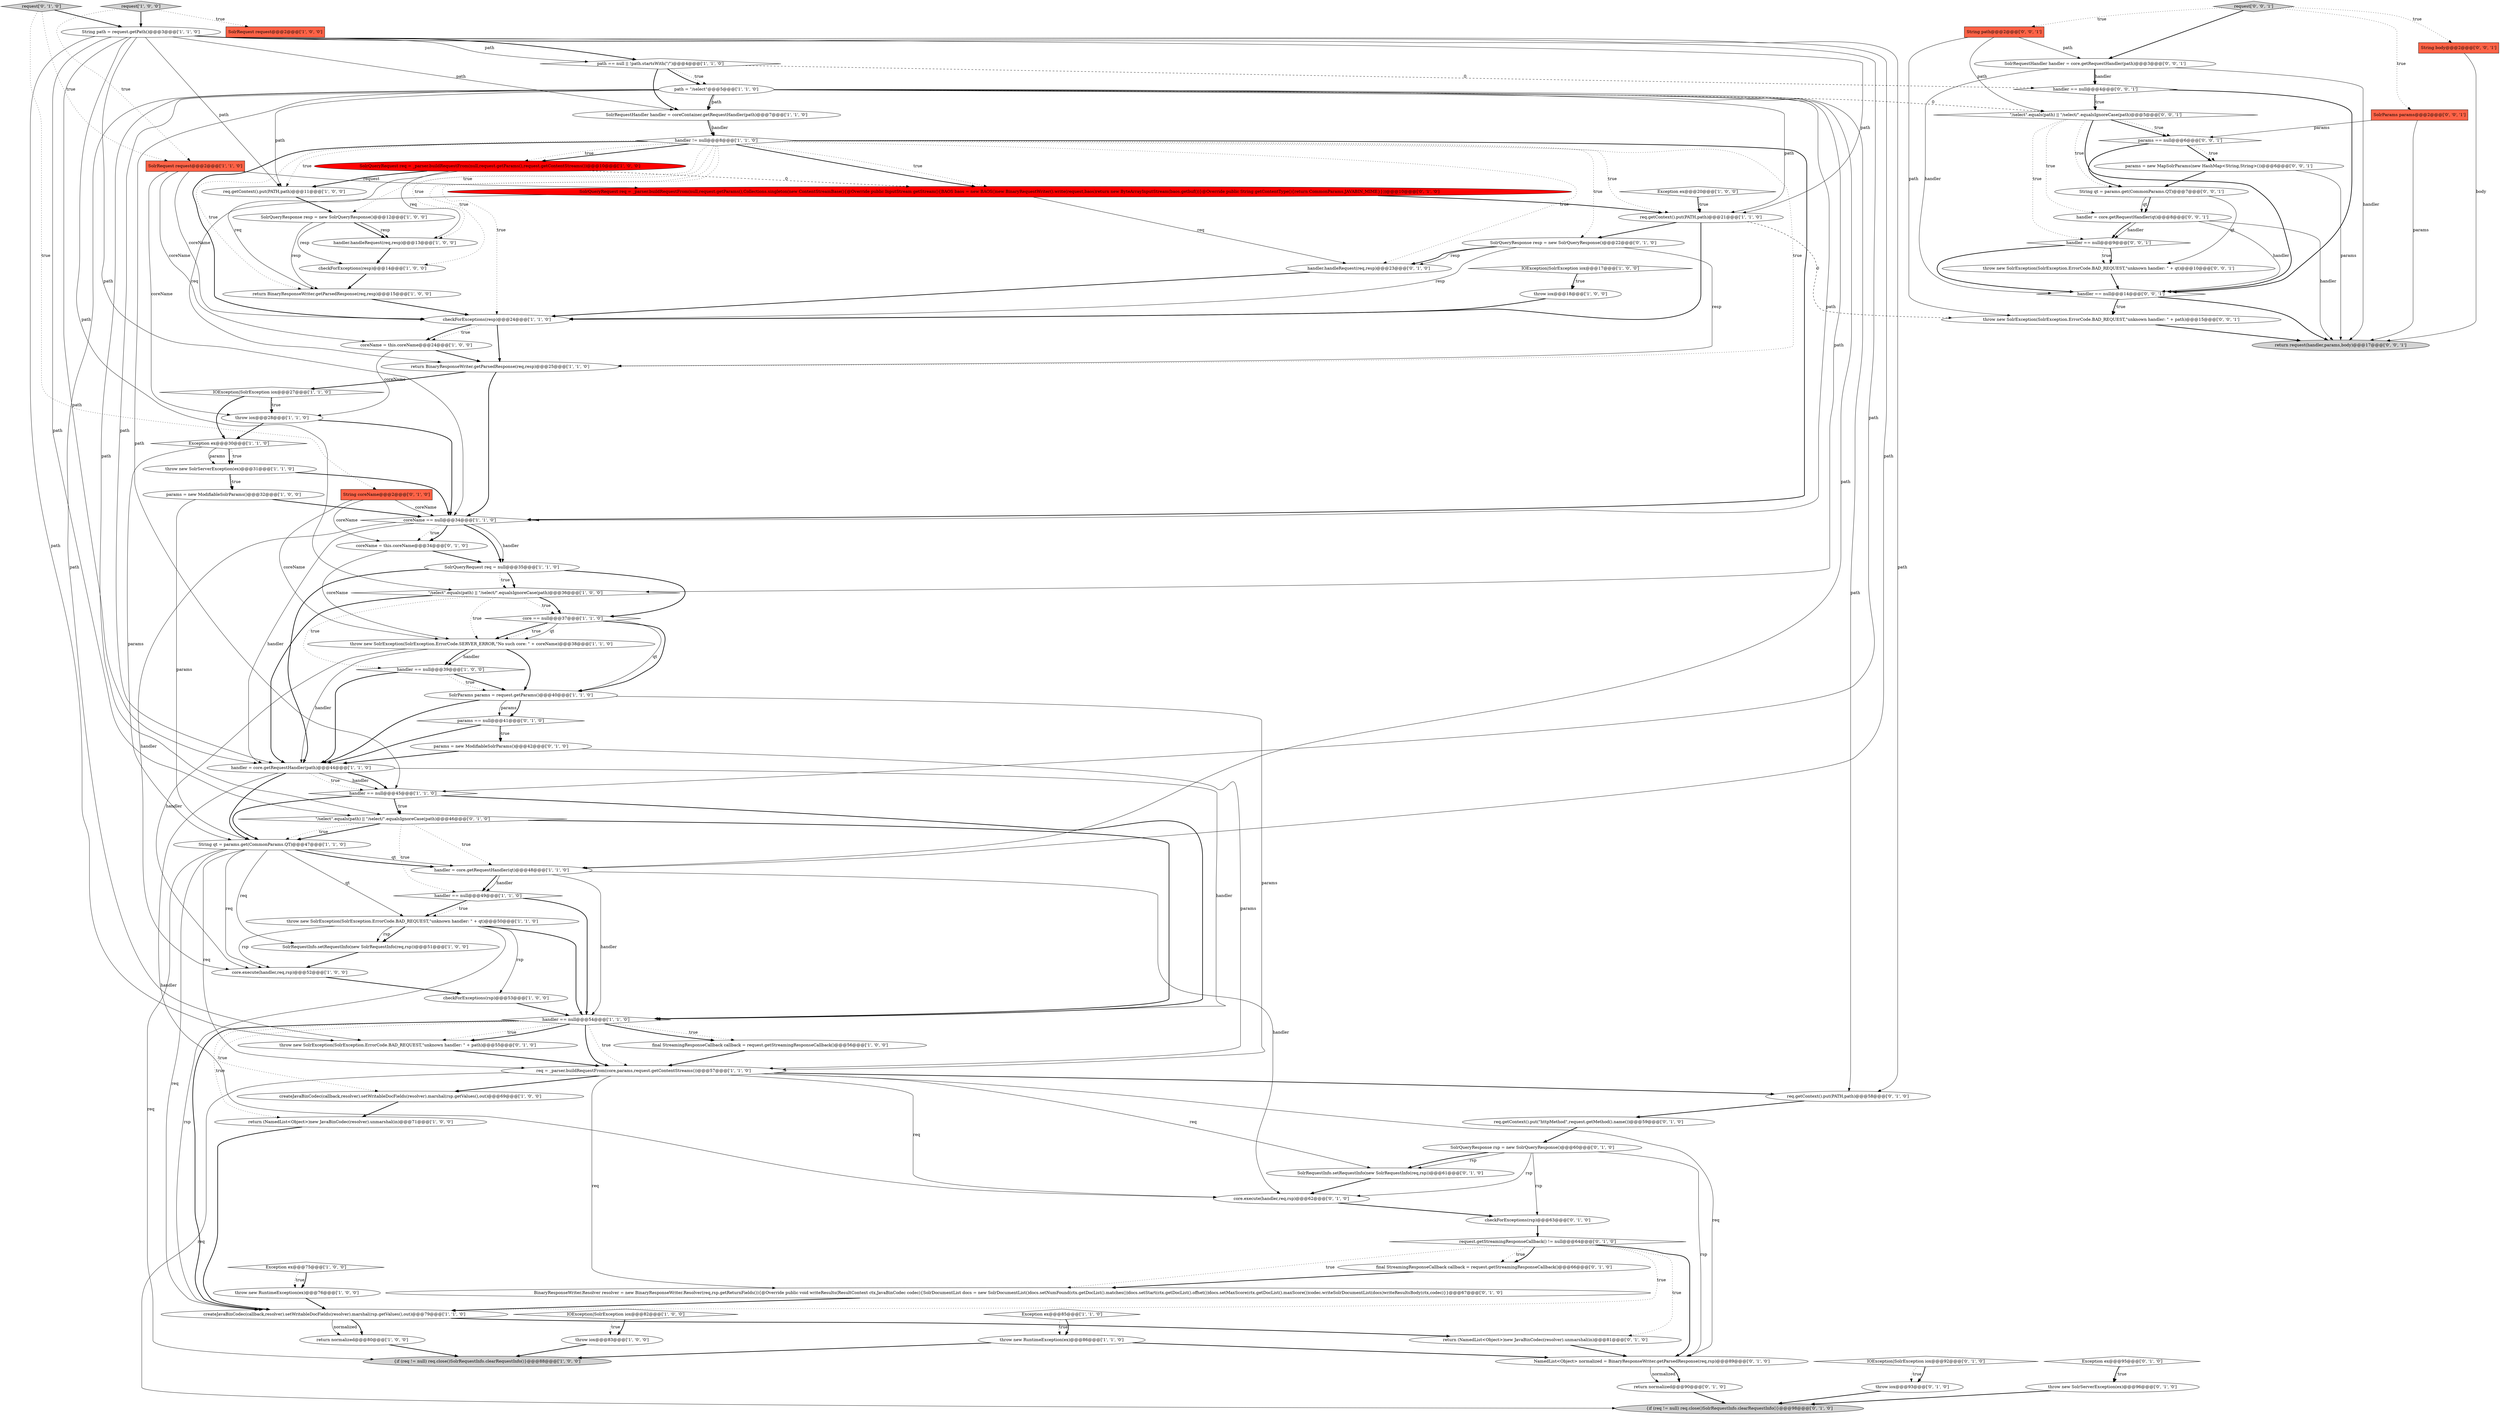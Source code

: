 digraph {
25 [style = filled, label = "throw new SolrException(SolrException.ErrorCode.BAD_REQUEST,\"unknown handler: \" + qt)@@@50@@@['1', '1', '0']", fillcolor = white, shape = ellipse image = "AAA0AAABBB1BBB"];
11 [style = filled, label = "throw iox@@@18@@@['1', '0', '0']", fillcolor = white, shape = ellipse image = "AAA0AAABBB1BBB"];
87 [style = filled, label = "String body@@@2@@@['0', '0', '1']", fillcolor = tomato, shape = box image = "AAA0AAABBB3BBB"];
82 [style = filled, label = "return (NamedList<Object>)new JavaBinCodec(resolver).unmarshal(in)@@@81@@@['0', '1', '0']", fillcolor = white, shape = ellipse image = "AAA0AAABBB2BBB"];
1 [style = filled, label = "request['1', '0', '0']", fillcolor = lightgray, shape = diamond image = "AAA0AAABBB1BBB"];
26 [style = filled, label = "throw new RuntimeException(ex)@@@86@@@['1', '1', '0']", fillcolor = white, shape = ellipse image = "AAA0AAABBB1BBB"];
45 [style = filled, label = "IOException|SolrException iox@@@82@@@['1', '0', '0']", fillcolor = white, shape = diamond image = "AAA0AAABBB1BBB"];
2 [style = filled, label = "throw iox@@@28@@@['1', '1', '0']", fillcolor = white, shape = ellipse image = "AAA0AAABBB1BBB"];
52 [style = filled, label = "IOException|SolrException iox@@@27@@@['1', '1', '0']", fillcolor = white, shape = diamond image = "AAA0AAABBB1BBB"];
30 [style = filled, label = "throw new SolrServerException(ex)@@@31@@@['1', '1', '0']", fillcolor = white, shape = ellipse image = "AAA0AAABBB1BBB"];
96 [style = filled, label = "handler == null@@@4@@@['0', '0', '1']", fillcolor = white, shape = diamond image = "AAA0AAABBB3BBB"];
81 [style = filled, label = "return normalized@@@90@@@['0', '1', '0']", fillcolor = white, shape = ellipse image = "AAA0AAABBB2BBB"];
36 [style = filled, label = "throw new SolrException(SolrException.ErrorCode.SERVER_ERROR,\"No such core: \" + coreName)@@@38@@@['1', '1', '0']", fillcolor = white, shape = ellipse image = "AAA0AAABBB1BBB"];
18 [style = filled, label = "createJavaBinCodec(callback,resolver).setWritableDocFields(resolver).marshal(rsp.getValues(),out)@@@69@@@['1', '0', '0']", fillcolor = white, shape = ellipse image = "AAA0AAABBB1BBB"];
29 [style = filled, label = "SolrRequest request@@@2@@@['1', '1', '0']", fillcolor = tomato, shape = box image = "AAA0AAABBB1BBB"];
69 [style = filled, label = "IOException|SolrException iox@@@92@@@['0', '1', '0']", fillcolor = white, shape = diamond image = "AAA0AAABBB2BBB"];
56 [style = filled, label = "params = new ModifiableSolrParams()@@@42@@@['0', '1', '0']", fillcolor = white, shape = ellipse image = "AAA0AAABBB2BBB"];
3 [style = filled, label = "coreName == null@@@34@@@['1', '1', '0']", fillcolor = white, shape = diamond image = "AAA0AAABBB1BBB"];
72 [style = filled, label = "req.getContext().put(\"httpMethod\",request.getMethod().name())@@@59@@@['0', '1', '0']", fillcolor = white, shape = ellipse image = "AAA0AAABBB2BBB"];
10 [style = filled, label = "req = _parser.buildRequestFrom(core,params,request.getContentStreams())@@@57@@@['1', '1', '0']", fillcolor = white, shape = ellipse image = "AAA0AAABBB1BBB"];
41 [style = filled, label = "req.getContext().put(PATH,path)@@@21@@@['1', '1', '0']", fillcolor = white, shape = ellipse image = "AAA0AAABBB1BBB"];
79 [style = filled, label = "req.getContext().put(PATH,path)@@@58@@@['0', '1', '0']", fillcolor = white, shape = ellipse image = "AAA0AAABBB2BBB"];
92 [style = filled, label = "String path@@@2@@@['0', '0', '1']", fillcolor = tomato, shape = box image = "AAA0AAABBB3BBB"];
55 [style = filled, label = "checkForExceptions(resp)@@@14@@@['1', '0', '0']", fillcolor = white, shape = ellipse image = "AAA0AAABBB1BBB"];
27 [style = filled, label = "checkForExceptions(resp)@@@24@@@['1', '1', '0']", fillcolor = white, shape = ellipse image = "AAA0AAABBB1BBB"];
75 [style = filled, label = "SolrRequestInfo.setRequestInfo(new SolrRequestInfo(req,rsp))@@@61@@@['0', '1', '0']", fillcolor = white, shape = ellipse image = "AAA0AAABBB2BBB"];
12 [style = filled, label = "handler = core.getRequestHandler(path)@@@44@@@['1', '1', '0']", fillcolor = white, shape = ellipse image = "AAA0AAABBB1BBB"];
49 [style = filled, label = "handler == null@@@49@@@['1', '1', '0']", fillcolor = white, shape = diamond image = "AAA0AAABBB1BBB"];
66 [style = filled, label = "throw iox@@@93@@@['0', '1', '0']", fillcolor = white, shape = ellipse image = "AAA0AAABBB2BBB"];
8 [style = filled, label = "handler == null@@@54@@@['1', '1', '0']", fillcolor = white, shape = diamond image = "AAA0AAABBB1BBB"];
42 [style = filled, label = "checkForExceptions(rsp)@@@53@@@['1', '0', '0']", fillcolor = white, shape = ellipse image = "AAA0AAABBB1BBB"];
35 [style = filled, label = "core.execute(handler,req,rsp)@@@52@@@['1', '0', '0']", fillcolor = white, shape = ellipse image = "AAA0AAABBB1BBB"];
93 [style = filled, label = "handler = core.getRequestHandler(qt)@@@8@@@['0', '0', '1']", fillcolor = white, shape = ellipse image = "AAA0AAABBB3BBB"];
31 [style = filled, label = "params = new ModifiableSolrParams()@@@32@@@['1', '0', '0']", fillcolor = white, shape = ellipse image = "AAA0AAABBB1BBB"];
78 [style = filled, label = "params == null@@@41@@@['0', '1', '0']", fillcolor = white, shape = diamond image = "AAA0AAABBB2BBB"];
65 [style = filled, label = "handler.handleRequest(req,resp)@@@23@@@['0', '1', '0']", fillcolor = white, shape = ellipse image = "AAA0AAABBB2BBB"];
91 [style = filled, label = "request['0', '0', '1']", fillcolor = lightgray, shape = diamond image = "AAA0AAABBB3BBB"];
85 [style = filled, label = "SolrRequestHandler handler = core.getRequestHandler(path)@@@3@@@['0', '0', '1']", fillcolor = white, shape = ellipse image = "AAA0AAABBB3BBB"];
89 [style = filled, label = "\"/select\".equals(path) || \"/select/\".equalsIgnoreCase(path)@@@5@@@['0', '0', '1']", fillcolor = white, shape = diamond image = "AAA0AAABBB3BBB"];
5 [style = filled, label = "SolrRequest request@@@2@@@['1', '0', '0']", fillcolor = tomato, shape = box image = "AAA0AAABBB1BBB"];
90 [style = filled, label = "params == null@@@6@@@['0', '0', '1']", fillcolor = white, shape = diamond image = "AAA0AAABBB3BBB"];
21 [style = filled, label = "createJavaBinCodec(callback,resolver).setWritableDocFields(resolver).marshal(rsp.getValues(),out)@@@79@@@['1', '1', '0']", fillcolor = white, shape = ellipse image = "AAA0AAABBB1BBB"];
80 [style = filled, label = "NamedList<Object> normalized = BinaryResponseWriter.getParsedResponse(req,rsp)@@@89@@@['0', '1', '0']", fillcolor = white, shape = ellipse image = "AAA0AAABBB2BBB"];
40 [style = filled, label = "SolrRequestInfo.setRequestInfo(new SolrRequestInfo(req,rsp))@@@51@@@['1', '0', '0']", fillcolor = white, shape = ellipse image = "AAA0AAABBB1BBB"];
94 [style = filled, label = "String qt = params.get(CommonParams.QT)@@@7@@@['0', '0', '1']", fillcolor = white, shape = ellipse image = "AAA0AAABBB3BBB"];
88 [style = filled, label = "params = new MapSolrParams(new HashMap<String,String>())@@@6@@@['0', '0', '1']", fillcolor = white, shape = ellipse image = "AAA0AAABBB3BBB"];
73 [style = filled, label = "BinaryResponseWriter.Resolver resolver = new BinaryResponseWriter.Resolver(req,rsp.getReturnFields()){@Override public void writeResults(ResultContext ctx,JavaBinCodec codec){SolrDocumentList docs = new SolrDocumentList()docs.setNumFound(ctx.getDocList().matches())docs.setStart(ctx.getDocList().offset())docs.setMaxScore(ctx.getDocList().maxScore())codec.writeSolrDocumentList(docs)writeResultsBody(ctx,codec)}}@@@67@@@['0', '1', '0']", fillcolor = white, shape = ellipse image = "AAA0AAABBB2BBB"];
7 [style = filled, label = "handler == null@@@39@@@['1', '0', '0']", fillcolor = white, shape = diamond image = "AAA0AAABBB1BBB"];
6 [style = filled, label = "req.getContext().put(PATH,path)@@@11@@@['1', '0', '0']", fillcolor = white, shape = ellipse image = "AAA0AAABBB1BBB"];
38 [style = filled, label = "handler == null@@@45@@@['1', '1', '0']", fillcolor = white, shape = diamond image = "AAA0AAABBB1BBB"];
62 [style = filled, label = "throw new SolrException(SolrException.ErrorCode.BAD_REQUEST,\"unknown handler: \" + path)@@@55@@@['0', '1', '0']", fillcolor = white, shape = ellipse image = "AAA0AAABBB2BBB"];
15 [style = filled, label = "core == null@@@37@@@['1', '1', '0']", fillcolor = white, shape = diamond image = "AAA0AAABBB1BBB"];
14 [style = filled, label = "SolrQueryRequest req = _parser.buildRequestFrom(null,request.getParams(),request.getContentStreams())@@@10@@@['1', '0', '0']", fillcolor = red, shape = ellipse image = "AAA1AAABBB1BBB"];
17 [style = filled, label = "Exception ex@@@30@@@['1', '1', '0']", fillcolor = white, shape = diamond image = "AAA0AAABBB1BBB"];
63 [style = filled, label = "SolrQueryResponse rsp = new SolrQueryResponse()@@@60@@@['0', '1', '0']", fillcolor = white, shape = ellipse image = "AAA0AAABBB2BBB"];
46 [style = filled, label = "return BinaryResponseWriter.getParsedResponse(req,resp)@@@25@@@['1', '1', '0']", fillcolor = white, shape = ellipse image = "AAA0AAABBB1BBB"];
84 [style = filled, label = "throw new SolrException(SolrException.ErrorCode.BAD_REQUEST,\"unknown handler: \" + path)@@@15@@@['0', '0', '1']", fillcolor = white, shape = ellipse image = "AAA0AAABBB3BBB"];
24 [style = filled, label = "String path = request.getPath()@@@3@@@['1', '1', '0']", fillcolor = white, shape = ellipse image = "AAA0AAABBB1BBB"];
53 [style = filled, label = "handler != null@@@8@@@['1', '1', '0']", fillcolor = white, shape = diamond image = "AAA0AAABBB1BBB"];
71 [style = filled, label = "String coreName@@@2@@@['0', '1', '0']", fillcolor = tomato, shape = box image = "AAA0AAABBB2BBB"];
95 [style = filled, label = "return request(handler,params,body)@@@17@@@['0', '0', '1']", fillcolor = lightgray, shape = ellipse image = "AAA0AAABBB3BBB"];
77 [style = filled, label = "SolrQueryRequest req = _parser.buildRequestFrom(null,request.getParams(),Collections.singleton(new ContentStreamBase(){@Override public InputStream getStream(){BAOS baos = new BAOS()new BinaryRequestWriter().write(request,baos)return new ByteArrayInputStream(baos.getbuf())}@Override public String getContentType(){return CommonParams.JAVABIN_MIME}}))@@@10@@@['0', '1', '0']", fillcolor = red, shape = ellipse image = "AAA1AAABBB2BBB"];
74 [style = filled, label = "SolrQueryResponse resp = new SolrQueryResponse()@@@22@@@['0', '1', '0']", fillcolor = white, shape = ellipse image = "AAA0AAABBB2BBB"];
70 [style = filled, label = "\"/select\".equals(path) || \"/select/\".equalsIgnoreCase(path)@@@46@@@['0', '1', '0']", fillcolor = white, shape = diamond image = "AAA0AAABBB2BBB"];
43 [style = filled, label = "\"/select\".equals(path) || \"/select/\".equalsIgnoreCase(path)@@@36@@@['1', '0', '0']", fillcolor = white, shape = diamond image = "AAA0AAABBB1BBB"];
58 [style = filled, label = "request['0', '1', '0']", fillcolor = lightgray, shape = diamond image = "AAA0AAABBB2BBB"];
60 [style = filled, label = "core.execute(handler,req,rsp)@@@62@@@['0', '1', '0']", fillcolor = white, shape = ellipse image = "AAA0AAABBB2BBB"];
23 [style = filled, label = "SolrQueryResponse resp = new SolrQueryResponse()@@@12@@@['1', '0', '0']", fillcolor = white, shape = ellipse image = "AAA0AAABBB1BBB"];
33 [style = filled, label = "throw iox@@@83@@@['1', '0', '0']", fillcolor = white, shape = ellipse image = "AAA0AAABBB1BBB"];
4 [style = filled, label = "IOException|SolrException iox@@@17@@@['1', '0', '0']", fillcolor = white, shape = diamond image = "AAA0AAABBB1BBB"];
34 [style = filled, label = "throw new RuntimeException(ex)@@@76@@@['1', '0', '0']", fillcolor = white, shape = ellipse image = "AAA0AAABBB1BBB"];
32 [style = filled, label = "SolrParams params = request.getParams()@@@40@@@['1', '1', '0']", fillcolor = white, shape = ellipse image = "AAA0AAABBB1BBB"];
13 [style = filled, label = "Exception ex@@@85@@@['1', '1', '0']", fillcolor = white, shape = diamond image = "AAA0AAABBB1BBB"];
37 [style = filled, label = "final StreamingResponseCallback callback = request.getStreamingResponseCallback()@@@56@@@['1', '0', '0']", fillcolor = white, shape = ellipse image = "AAA0AAABBB1BBB"];
61 [style = filled, label = "Exception ex@@@95@@@['0', '1', '0']", fillcolor = white, shape = diamond image = "AAA0AAABBB2BBB"];
19 [style = filled, label = "String qt = params.get(CommonParams.QT)@@@47@@@['1', '1', '0']", fillcolor = white, shape = ellipse image = "AAA0AAABBB1BBB"];
16 [style = filled, label = "return BinaryResponseWriter.getParsedResponse(req,resp)@@@15@@@['1', '0', '0']", fillcolor = white, shape = ellipse image = "AAA0AAABBB1BBB"];
51 [style = filled, label = "handler.handleRequest(req,resp)@@@13@@@['1', '0', '0']", fillcolor = white, shape = ellipse image = "AAA0AAABBB1BBB"];
83 [style = filled, label = "SolrParams params@@@2@@@['0', '0', '1']", fillcolor = tomato, shape = box image = "AAA0AAABBB3BBB"];
59 [style = filled, label = "coreName = this.coreName@@@34@@@['0', '1', '0']", fillcolor = white, shape = ellipse image = "AAA0AAABBB2BBB"];
48 [style = filled, label = "handler = core.getRequestHandler(qt)@@@48@@@['1', '1', '0']", fillcolor = white, shape = ellipse image = "AAA0AAABBB1BBB"];
64 [style = filled, label = "{if (req != null) req.close()SolrRequestInfo.clearRequestInfo()}@@@98@@@['0', '1', '0']", fillcolor = lightgray, shape = ellipse image = "AAA0AAABBB2BBB"];
54 [style = filled, label = "return normalized@@@80@@@['1', '0', '0']", fillcolor = white, shape = ellipse image = "AAA0AAABBB1BBB"];
9 [style = filled, label = "return (NamedList<Object>)new JavaBinCodec(resolver).unmarshal(in)@@@71@@@['1', '0', '0']", fillcolor = white, shape = ellipse image = "AAA0AAABBB1BBB"];
68 [style = filled, label = "checkForExceptions(rsp)@@@63@@@['0', '1', '0']", fillcolor = white, shape = ellipse image = "AAA0AAABBB2BBB"];
28 [style = filled, label = "SolrQueryRequest req = null@@@35@@@['1', '1', '0']", fillcolor = white, shape = ellipse image = "AAA0AAABBB1BBB"];
86 [style = filled, label = "handler == null@@@9@@@['0', '0', '1']", fillcolor = white, shape = diamond image = "AAA0AAABBB3BBB"];
67 [style = filled, label = "final StreamingResponseCallback callback = request.getStreamingResponseCallback()@@@66@@@['0', '1', '0']", fillcolor = white, shape = ellipse image = "AAA0AAABBB2BBB"];
57 [style = filled, label = "throw new SolrServerException(ex)@@@96@@@['0', '1', '0']", fillcolor = white, shape = ellipse image = "AAA0AAABBB2BBB"];
0 [style = filled, label = "{if (req != null) req.close()SolrRequestInfo.clearRequestInfo()}@@@88@@@['1', '0', '0']", fillcolor = lightgray, shape = ellipse image = "AAA0AAABBB1BBB"];
76 [style = filled, label = "request.getStreamingResponseCallback() != null@@@64@@@['0', '1', '0']", fillcolor = white, shape = diamond image = "AAA0AAABBB2BBB"];
39 [style = filled, label = "Exception ex@@@20@@@['1', '0', '0']", fillcolor = white, shape = diamond image = "AAA0AAABBB1BBB"];
47 [style = filled, label = "path == null || !path.startsWith(\"/\")@@@4@@@['1', '1', '0']", fillcolor = white, shape = diamond image = "AAA0AAABBB1BBB"];
44 [style = filled, label = "SolrRequestHandler handler = coreContainer.getRequestHandler(path)@@@7@@@['1', '1', '0']", fillcolor = white, shape = ellipse image = "AAA0AAABBB1BBB"];
50 [style = filled, label = "path = \"/select\"@@@5@@@['1', '1', '0']", fillcolor = white, shape = ellipse image = "AAA0AAABBB1BBB"];
22 [style = filled, label = "coreName = this.coreName@@@24@@@['1', '0', '0']", fillcolor = white, shape = ellipse image = "AAA0AAABBB1BBB"];
98 [style = filled, label = "handler == null@@@14@@@['0', '0', '1']", fillcolor = white, shape = diamond image = "AAA0AAABBB3BBB"];
97 [style = filled, label = "throw new SolrException(SolrException.ErrorCode.BAD_REQUEST,\"unknown handler: \" + qt)@@@10@@@['0', '0', '1']", fillcolor = white, shape = ellipse image = "AAA0AAABBB3BBB"];
20 [style = filled, label = "Exception ex@@@75@@@['1', '0', '0']", fillcolor = white, shape = diamond image = "AAA0AAABBB1BBB"];
14->77 [style = dashed, label="0"];
8->10 [style = bold, label=""];
7->32 [style = bold, label=""];
53->46 [style = dotted, label="true"];
90->88 [style = bold, label=""];
14->51 [style = solid, label="req"];
74->65 [style = bold, label=""];
56->10 [style = solid, label="params"];
85->95 [style = solid, label="handler"];
53->41 [style = dotted, label="true"];
23->51 [style = bold, label=""];
88->95 [style = solid, label="params"];
96->89 [style = bold, label=""];
32->12 [style = bold, label=""];
74->65 [style = solid, label="resp"];
48->60 [style = solid, label="handler"];
50->41 [style = solid, label="path"];
48->8 [style = solid, label="handler"];
50->44 [style = bold, label=""];
53->16 [style = dotted, label="true"];
3->59 [style = dotted, label="true"];
24->43 [style = solid, label="path"];
93->86 [style = solid, label="handler"];
15->36 [style = solid, label="qt"];
15->32 [style = solid, label="qt"];
21->54 [style = bold, label=""];
45->33 [style = bold, label=""];
73->21 [style = bold, label=""];
24->44 [style = solid, label="path"];
10->73 [style = solid, label="req"];
61->57 [style = bold, label=""];
56->12 [style = bold, label=""];
23->55 [style = solid, label="resp"];
93->86 [style = bold, label=""];
44->53 [style = bold, label=""];
41->74 [style = bold, label=""];
71->3 [style = solid, label="coreName"];
53->55 [style = dotted, label="true"];
92->85 [style = solid, label="path"];
8->37 [style = dotted, label="true"];
49->8 [style = bold, label=""];
53->27 [style = bold, label=""];
33->0 [style = bold, label=""];
50->43 [style = solid, label="path"];
25->42 [style = solid, label="rsp"];
12->38 [style = solid, label="handler"];
12->38 [style = bold, label=""];
28->43 [style = bold, label=""];
50->12 [style = solid, label="path"];
66->64 [style = bold, label=""];
77->46 [style = solid, label="req"];
63->60 [style = solid, label="rsp"];
36->12 [style = solid, label="handler"];
12->60 [style = solid, label="handler"];
85->96 [style = solid, label="handler"];
9->21 [style = bold, label=""];
63->75 [style = bold, label=""];
19->25 [style = solid, label="qt"];
12->8 [style = solid, label="handler"];
10->79 [style = bold, label=""];
70->48 [style = dotted, label="true"];
60->68 [style = bold, label=""];
44->53 [style = solid, label="handler"];
76->82 [style = dotted, label="true"];
21->54 [style = solid, label="normalized"];
97->98 [style = bold, label=""];
75->60 [style = bold, label=""];
20->34 [style = dotted, label="true"];
76->67 [style = dotted, label="true"];
25->40 [style = bold, label=""];
32->78 [style = solid, label="params"];
24->48 [style = solid, label="path"];
53->27 [style = dotted, label="true"];
92->84 [style = solid, label="path"];
19->0 [style = solid, label="req"];
85->98 [style = solid, label="handler"];
70->8 [style = bold, label=""];
31->19 [style = solid, label="params"];
48->49 [style = bold, label=""];
22->46 [style = bold, label=""];
24->3 [style = solid, label="path"];
27->22 [style = dotted, label="true"];
53->51 [style = dotted, label="true"];
68->76 [style = bold, label=""];
20->34 [style = bold, label=""];
10->80 [style = solid, label="req"];
76->80 [style = bold, label=""];
50->3 [style = solid, label="path"];
19->48 [style = solid, label="qt"];
22->2 [style = solid, label="coreName"];
14->16 [style = solid, label="req"];
87->95 [style = solid, label="body"];
50->70 [style = solid, label="path"];
80->81 [style = solid, label="normalized"];
8->62 [style = dotted, label="true"];
67->73 [style = bold, label=""];
23->16 [style = solid, label="resp"];
74->27 [style = solid, label="resp"];
94->93 [style = solid, label="qt"];
27->22 [style = bold, label=""];
50->89 [style = dashed, label="0"];
24->47 [style = bold, label=""];
50->79 [style = solid, label="path"];
8->62 [style = bold, label=""];
77->65 [style = solid, label="req"];
59->36 [style = solid, label="coreName"];
49->25 [style = bold, label=""];
26->0 [style = bold, label=""];
65->27 [style = bold, label=""];
27->46 [style = bold, label=""];
50->48 [style = solid, label="path"];
43->12 [style = bold, label=""];
89->94 [style = dotted, label="true"];
52->2 [style = dotted, label="true"];
17->19 [style = solid, label="params"];
24->79 [style = solid, label="path"];
18->9 [style = bold, label=""];
8->18 [style = dotted, label="true"];
47->44 [style = bold, label=""];
39->41 [style = bold, label=""];
59->28 [style = bold, label=""];
83->95 [style = solid, label="params"];
74->46 [style = solid, label="resp"];
31->3 [style = bold, label=""];
58->71 [style = dotted, label="true"];
7->32 [style = dotted, label="true"];
14->6 [style = bold, label=""];
85->96 [style = bold, label=""];
15->36 [style = bold, label=""];
36->35 [style = solid, label="handler"];
2->17 [style = bold, label=""];
10->18 [style = bold, label=""];
63->68 [style = solid, label="rsp"];
80->81 [style = bold, label=""];
70->49 [style = dotted, label="true"];
89->93 [style = dotted, label="true"];
91->83 [style = dotted, label="true"];
40->35 [style = bold, label=""];
41->27 [style = bold, label=""];
79->72 [style = bold, label=""];
16->27 [style = bold, label=""];
48->49 [style = solid, label="handler"];
53->74 [style = dotted, label="true"];
37->10 [style = bold, label=""];
35->42 [style = bold, label=""];
89->98 [style = bold, label=""];
50->62 [style = solid, label="path"];
6->23 [style = bold, label=""];
13->26 [style = dotted, label="true"];
2->3 [style = bold, label=""];
76->73 [style = dotted, label="true"];
92->89 [style = solid, label="path"];
42->8 [style = bold, label=""];
58->24 [style = bold, label=""];
53->65 [style = dotted, label="true"];
81->64 [style = bold, label=""];
96->98 [style = bold, label=""];
4->11 [style = dotted, label="true"];
10->60 [style = solid, label="req"];
70->19 [style = bold, label=""];
53->6 [style = dotted, label="true"];
28->12 [style = bold, label=""];
83->90 [style = solid, label="params"];
69->66 [style = dotted, label="true"];
96->89 [style = dotted, label="true"];
24->6 [style = solid, label="path"];
90->88 [style = dotted, label="true"];
54->0 [style = bold, label=""];
47->50 [style = bold, label=""];
38->19 [style = bold, label=""];
24->38 [style = solid, label="path"];
24->41 [style = solid, label="path"];
98->84 [style = dotted, label="true"];
91->87 [style = dotted, label="true"];
53->14 [style = bold, label=""];
3->28 [style = bold, label=""];
61->57 [style = dotted, label="true"];
24->70 [style = solid, label="path"];
72->63 [style = bold, label=""];
76->67 [style = bold, label=""];
86->97 [style = dotted, label="true"];
30->3 [style = bold, label=""];
71->59 [style = solid, label="coreName"];
25->21 [style = solid, label="rsp"];
30->31 [style = bold, label=""];
19->21 [style = solid, label="req"];
13->26 [style = bold, label=""];
32->10 [style = solid, label="params"];
47->50 [style = dotted, label="true"];
53->14 [style = dotted, label="true"];
28->43 [style = dotted, label="true"];
23->51 [style = solid, label="resp"];
17->30 [style = solid, label="params"];
86->98 [style = bold, label=""];
29->2 [style = solid, label="coreName"];
8->37 [style = bold, label=""];
55->16 [style = bold, label=""];
78->12 [style = bold, label=""];
10->75 [style = solid, label="req"];
24->47 [style = solid, label="path"];
38->8 [style = bold, label=""];
21->82 [style = bold, label=""];
8->9 [style = dotted, label="true"];
69->66 [style = bold, label=""];
43->36 [style = dotted, label="true"];
19->35 [style = solid, label="req"];
53->23 [style = dotted, label="true"];
34->21 [style = bold, label=""];
84->95 [style = bold, label=""];
25->40 [style = solid, label="rsp"];
53->77 [style = bold, label=""];
46->3 [style = bold, label=""];
30->31 [style = dotted, label="true"];
58->29 [style = dotted, label="true"];
94->97 [style = solid, label="qt"];
50->44 [style = solid, label="path"];
98->95 [style = bold, label=""];
82->80 [style = bold, label=""];
29->27 [style = solid, label="coreName"];
19->10 [style = solid, label="req"];
19->48 [style = bold, label=""];
50->6 [style = solid, label="path"];
28->15 [style = bold, label=""];
57->64 [style = bold, label=""];
91->85 [style = bold, label=""];
7->12 [style = bold, label=""];
43->15 [style = dotted, label="true"];
93->98 [style = solid, label="handler"];
78->56 [style = dotted, label="true"];
3->35 [style = solid, label="handler"];
53->3 [style = bold, label=""];
77->41 [style = bold, label=""];
63->75 [style = solid, label="rsp"];
26->80 [style = bold, label=""];
94->93 [style = bold, label=""];
15->36 [style = dotted, label="true"];
91->92 [style = dotted, label="true"];
93->95 [style = solid, label="handler"];
36->32 [style = bold, label=""];
25->35 [style = solid, label="rsp"];
29->77 [style = solid, label="request"];
17->30 [style = bold, label=""];
52->2 [style = bold, label=""];
62->10 [style = bold, label=""];
90->94 [style = bold, label=""];
12->38 [style = dotted, label="true"];
8->10 [style = dotted, label="true"];
38->70 [style = bold, label=""];
86->97 [style = bold, label=""];
46->52 [style = bold, label=""];
45->33 [style = dotted, label="true"];
52->17 [style = bold, label=""];
3->28 [style = solid, label="handler"];
49->25 [style = dotted, label="true"];
63->80 [style = solid, label="rsp"];
24->12 [style = solid, label="path"];
24->62 [style = solid, label="path"];
1->29 [style = dotted, label="true"];
47->96 [style = dashed, label="0"];
3->12 [style = solid, label="handler"];
70->19 [style = dotted, label="true"];
89->86 [style = dotted, label="true"];
32->78 [style = bold, label=""];
88->94 [style = bold, label=""];
17->30 [style = dotted, label="true"];
38->70 [style = dotted, label="true"];
50->38 [style = solid, label="path"];
3->59 [style = bold, label=""];
36->7 [style = solid, label="handler"];
51->55 [style = bold, label=""];
43->15 [style = bold, label=""];
36->7 [style = bold, label=""];
1->24 [style = bold, label=""];
76->21 [style = dotted, label="true"];
39->41 [style = dotted, label="true"];
41->84 [style = dashed, label="0"];
10->64 [style = solid, label="req"];
29->22 [style = solid, label="coreName"];
8->21 [style = bold, label=""];
89->90 [style = bold, label=""];
43->7 [style = dotted, label="true"];
25->8 [style = bold, label=""];
19->40 [style = solid, label="req"];
78->56 [style = bold, label=""];
12->19 [style = bold, label=""];
4->11 [style = bold, label=""];
15->32 [style = bold, label=""];
53->77 [style = dotted, label="true"];
71->36 [style = solid, label="coreName"];
1->5 [style = dotted, label="true"];
89->90 [style = dotted, label="true"];
98->84 [style = bold, label=""];
11->27 [style = bold, label=""];
}
